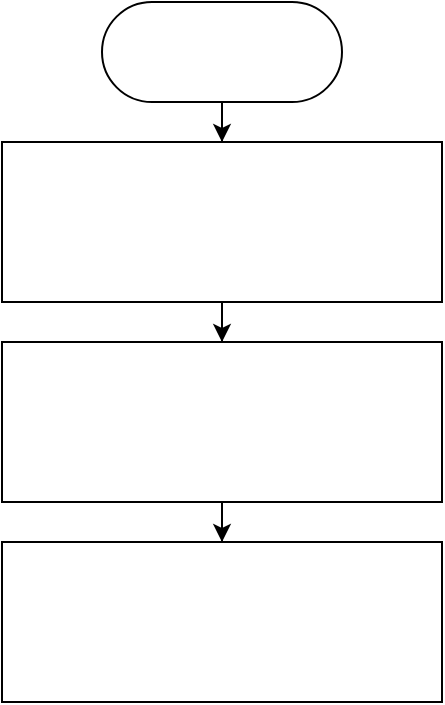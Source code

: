 <mxfile version="14.9.2" type="github">
  <diagram id="dBnzOQytYYxfU3pRU7bc" name="Page-1">
    <mxGraphModel dx="868" dy="425" grid="1" gridSize="10" guides="1" tooltips="1" connect="1" arrows="1" fold="1" page="1" pageScale="1" pageWidth="850" pageHeight="1100" math="0" shadow="0">
      <root>
        <mxCell id="0" />
        <mxCell id="1" parent="0" />
        <mxCell id="ZkDA2Pbo_zlCGj4S_Ms5-2" style="edgeStyle=orthogonalEdgeStyle;rounded=0;orthogonalLoop=1;jettySize=auto;html=1;" edge="1" parent="1" source="ZkDA2Pbo_zlCGj4S_Ms5-1" target="ZkDA2Pbo_zlCGj4S_Ms5-3">
          <mxGeometry relative="1" as="geometry">
            <mxPoint x="400" y="120" as="targetPoint" />
          </mxGeometry>
        </mxCell>
        <mxCell id="ZkDA2Pbo_zlCGj4S_Ms5-1" value="" style="rounded=1;whiteSpace=wrap;html=1;arcSize=50;" vertex="1" parent="1">
          <mxGeometry x="340" y="40" width="120" height="50" as="geometry" />
        </mxCell>
        <mxCell id="ZkDA2Pbo_zlCGj4S_Ms5-4" style="edgeStyle=orthogonalEdgeStyle;rounded=0;orthogonalLoop=1;jettySize=auto;html=1;" edge="1" parent="1" source="ZkDA2Pbo_zlCGj4S_Ms5-3" target="ZkDA2Pbo_zlCGj4S_Ms5-5">
          <mxGeometry relative="1" as="geometry">
            <mxPoint x="400" y="210" as="targetPoint" />
          </mxGeometry>
        </mxCell>
        <mxCell id="ZkDA2Pbo_zlCGj4S_Ms5-3" value="" style="rounded=0;whiteSpace=wrap;html=1;" vertex="1" parent="1">
          <mxGeometry x="290" y="110" width="220" height="80" as="geometry" />
        </mxCell>
        <mxCell id="ZkDA2Pbo_zlCGj4S_Ms5-6" style="edgeStyle=orthogonalEdgeStyle;rounded=0;orthogonalLoop=1;jettySize=auto;html=1;" edge="1" parent="1" source="ZkDA2Pbo_zlCGj4S_Ms5-5" target="ZkDA2Pbo_zlCGj4S_Ms5-7">
          <mxGeometry relative="1" as="geometry">
            <mxPoint x="400" y="310" as="targetPoint" />
          </mxGeometry>
        </mxCell>
        <mxCell id="ZkDA2Pbo_zlCGj4S_Ms5-5" value="" style="rounded=0;whiteSpace=wrap;html=1;" vertex="1" parent="1">
          <mxGeometry x="290" y="210" width="220" height="80" as="geometry" />
        </mxCell>
        <mxCell id="ZkDA2Pbo_zlCGj4S_Ms5-7" value="" style="rounded=0;whiteSpace=wrap;html=1;" vertex="1" parent="1">
          <mxGeometry x="290" y="310" width="220" height="80" as="geometry" />
        </mxCell>
      </root>
    </mxGraphModel>
  </diagram>
</mxfile>
